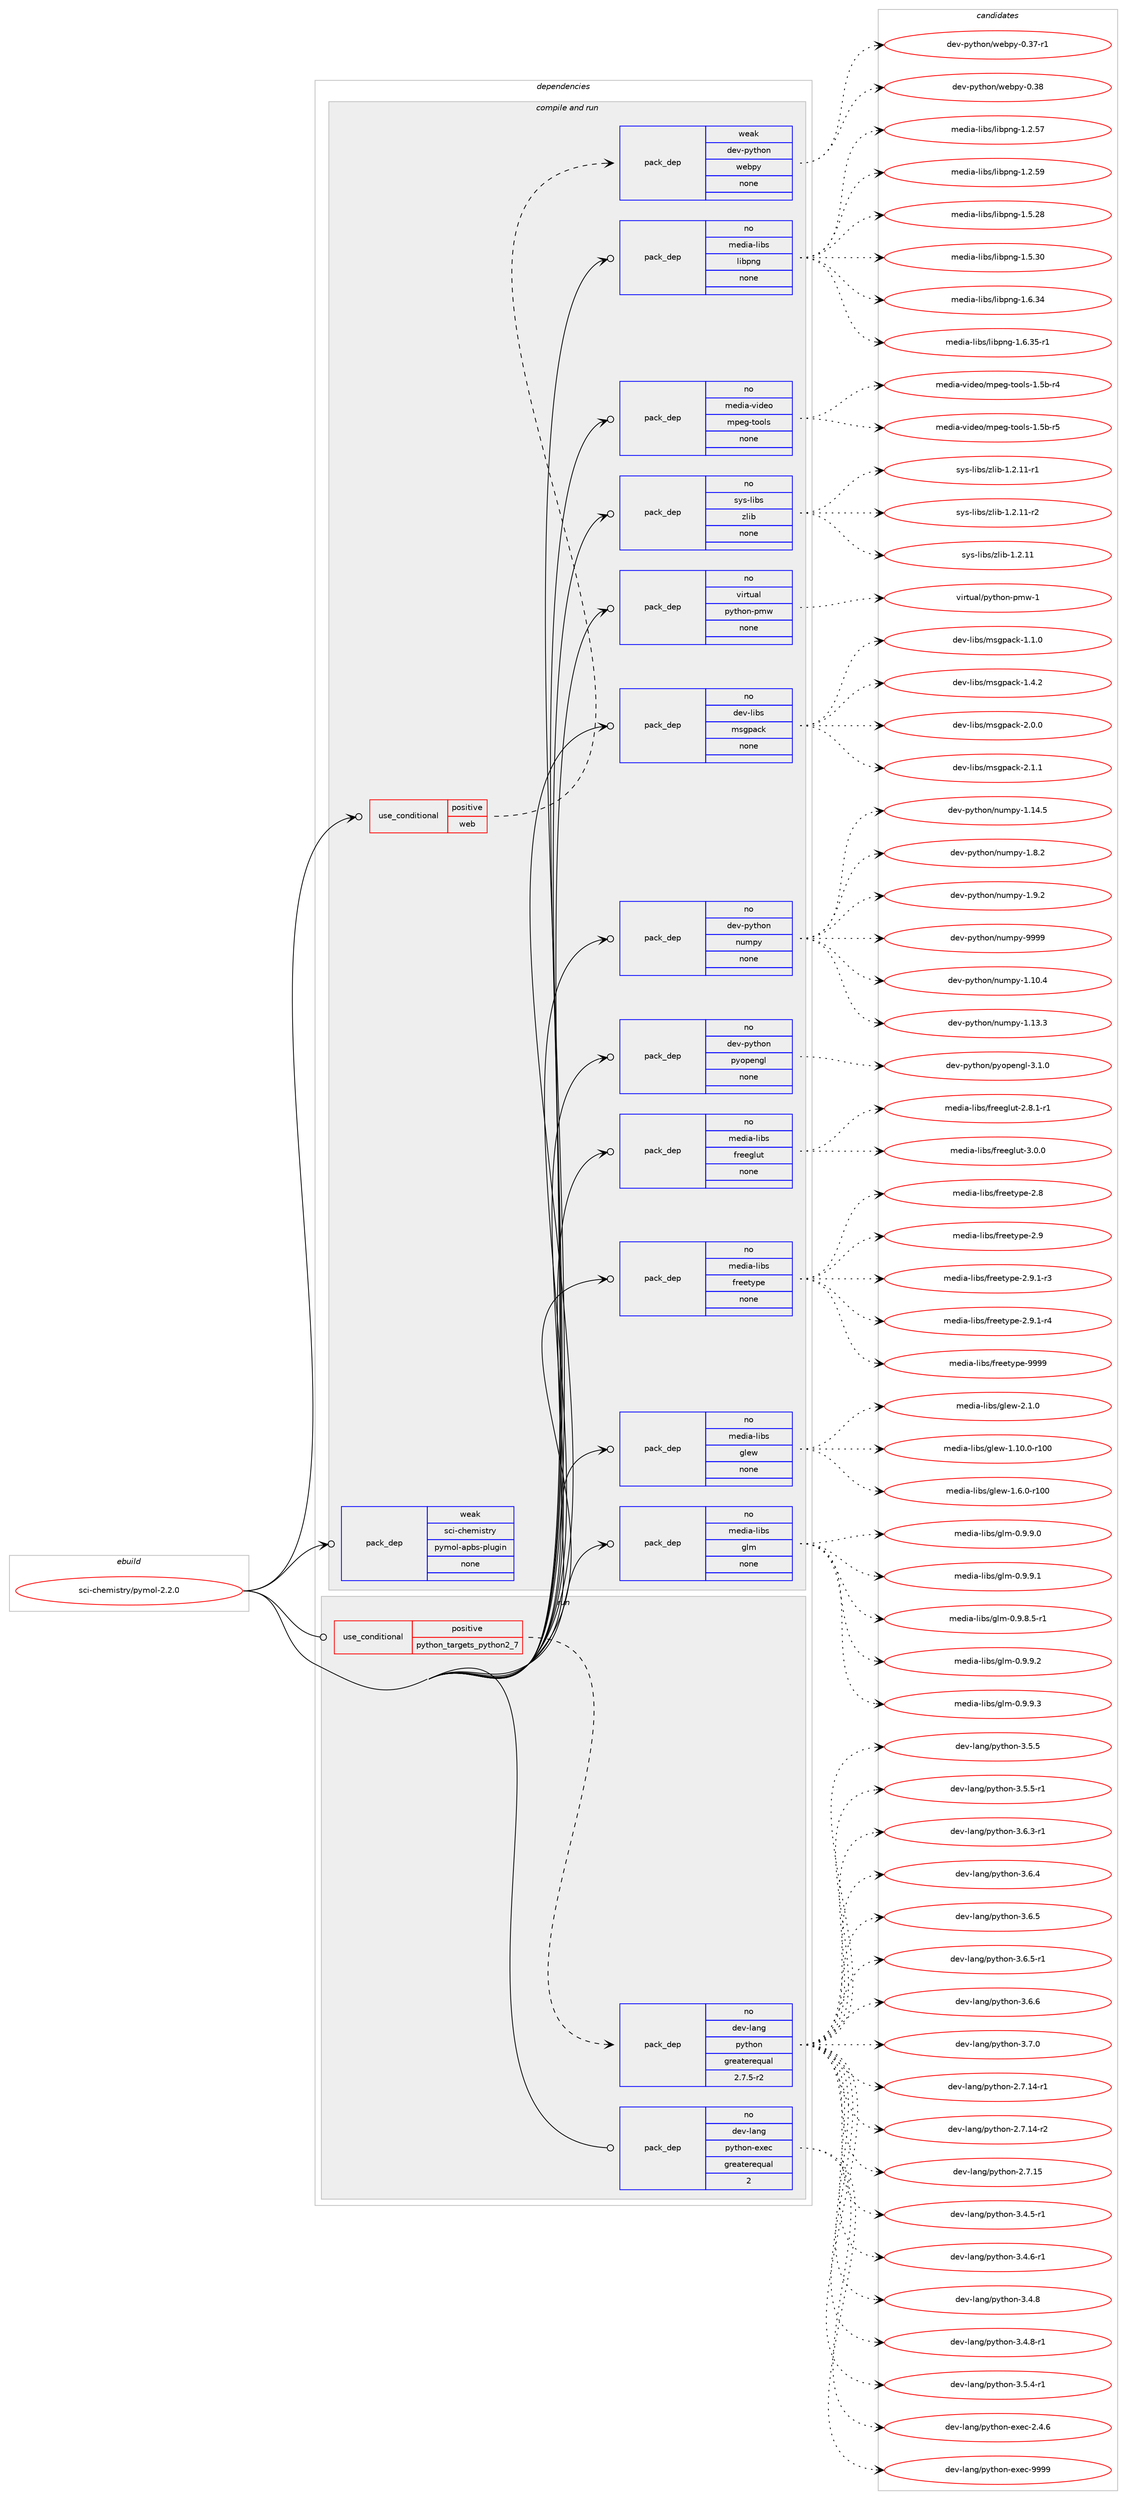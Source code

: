 digraph prolog {

# *************
# Graph options
# *************

newrank=true;
concentrate=true;
compound=true;
graph [rankdir=LR,fontname=Helvetica,fontsize=10,ranksep=1.5];#, ranksep=2.5, nodesep=0.2];
edge  [arrowhead=vee];
node  [fontname=Helvetica,fontsize=10];

# **********
# The ebuild
# **********

subgraph cluster_leftcol {
color=gray;
rank=same;
label=<<i>ebuild</i>>;
id [label="sci-chemistry/pymol-2.2.0", color=red, width=4, href="../sci-chemistry/pymol-2.2.0.svg"];
}

# ****************
# The dependencies
# ****************

subgraph cluster_midcol {
color=gray;
label=<<i>dependencies</i>>;
subgraph cluster_compile {
fillcolor="#eeeeee";
style=filled;
label=<<i>compile</i>>;
}
subgraph cluster_compileandrun {
fillcolor="#eeeeee";
style=filled;
label=<<i>compile and run</i>>;
subgraph cond1100 {
dependency6466 [label=<<TABLE BORDER="0" CELLBORDER="1" CELLSPACING="0" CELLPADDING="4"><TR><TD ROWSPAN="3" CELLPADDING="10">use_conditional</TD></TR><TR><TD>positive</TD></TR><TR><TD>web</TD></TR></TABLE>>, shape=none, color=red];
subgraph pack5204 {
dependency6467 [label=<<TABLE BORDER="0" CELLBORDER="1" CELLSPACING="0" CELLPADDING="4" WIDTH="220"><TR><TD ROWSPAN="6" CELLPADDING="30">pack_dep</TD></TR><TR><TD WIDTH="110">weak</TD></TR><TR><TD>dev-python</TD></TR><TR><TD>webpy</TD></TR><TR><TD>none</TD></TR><TR><TD></TD></TR></TABLE>>, shape=none, color=blue];
}
dependency6466:e -> dependency6467:w [weight=20,style="dashed",arrowhead="vee"];
}
id:e -> dependency6466:w [weight=20,style="solid",arrowhead="odotvee"];
subgraph pack5205 {
dependency6468 [label=<<TABLE BORDER="0" CELLBORDER="1" CELLSPACING="0" CELLPADDING="4" WIDTH="220"><TR><TD ROWSPAN="6" CELLPADDING="30">pack_dep</TD></TR><TR><TD WIDTH="110">no</TD></TR><TR><TD>dev-libs</TD></TR><TR><TD>msgpack</TD></TR><TR><TD>none</TD></TR><TR><TD></TD></TR></TABLE>>, shape=none, color=blue];
}
id:e -> dependency6468:w [weight=20,style="solid",arrowhead="odotvee"];
subgraph pack5206 {
dependency6469 [label=<<TABLE BORDER="0" CELLBORDER="1" CELLSPACING="0" CELLPADDING="4" WIDTH="220"><TR><TD ROWSPAN="6" CELLPADDING="30">pack_dep</TD></TR><TR><TD WIDTH="110">no</TD></TR><TR><TD>dev-python</TD></TR><TR><TD>numpy</TD></TR><TR><TD>none</TD></TR><TR><TD></TD></TR></TABLE>>, shape=none, color=blue];
}
id:e -> dependency6469:w [weight=20,style="solid",arrowhead="odotvee"];
subgraph pack5207 {
dependency6470 [label=<<TABLE BORDER="0" CELLBORDER="1" CELLSPACING="0" CELLPADDING="4" WIDTH="220"><TR><TD ROWSPAN="6" CELLPADDING="30">pack_dep</TD></TR><TR><TD WIDTH="110">no</TD></TR><TR><TD>dev-python</TD></TR><TR><TD>pyopengl</TD></TR><TR><TD>none</TD></TR><TR><TD></TD></TR></TABLE>>, shape=none, color=blue];
}
id:e -> dependency6470:w [weight=20,style="solid",arrowhead="odotvee"];
subgraph pack5208 {
dependency6471 [label=<<TABLE BORDER="0" CELLBORDER="1" CELLSPACING="0" CELLPADDING="4" WIDTH="220"><TR><TD ROWSPAN="6" CELLPADDING="30">pack_dep</TD></TR><TR><TD WIDTH="110">no</TD></TR><TR><TD>media-libs</TD></TR><TR><TD>freeglut</TD></TR><TR><TD>none</TD></TR><TR><TD></TD></TR></TABLE>>, shape=none, color=blue];
}
id:e -> dependency6471:w [weight=20,style="solid",arrowhead="odotvee"];
subgraph pack5209 {
dependency6472 [label=<<TABLE BORDER="0" CELLBORDER="1" CELLSPACING="0" CELLPADDING="4" WIDTH="220"><TR><TD ROWSPAN="6" CELLPADDING="30">pack_dep</TD></TR><TR><TD WIDTH="110">no</TD></TR><TR><TD>media-libs</TD></TR><TR><TD>freetype</TD></TR><TR><TD>none</TD></TR><TR><TD></TD></TR></TABLE>>, shape=none, color=blue];
}
id:e -> dependency6472:w [weight=20,style="solid",arrowhead="odotvee"];
subgraph pack5210 {
dependency6473 [label=<<TABLE BORDER="0" CELLBORDER="1" CELLSPACING="0" CELLPADDING="4" WIDTH="220"><TR><TD ROWSPAN="6" CELLPADDING="30">pack_dep</TD></TR><TR><TD WIDTH="110">no</TD></TR><TR><TD>media-libs</TD></TR><TR><TD>glew</TD></TR><TR><TD>none</TD></TR><TR><TD></TD></TR></TABLE>>, shape=none, color=blue];
}
id:e -> dependency6473:w [weight=20,style="solid",arrowhead="odotvee"];
subgraph pack5211 {
dependency6474 [label=<<TABLE BORDER="0" CELLBORDER="1" CELLSPACING="0" CELLPADDING="4" WIDTH="220"><TR><TD ROWSPAN="6" CELLPADDING="30">pack_dep</TD></TR><TR><TD WIDTH="110">no</TD></TR><TR><TD>media-libs</TD></TR><TR><TD>glm</TD></TR><TR><TD>none</TD></TR><TR><TD></TD></TR></TABLE>>, shape=none, color=blue];
}
id:e -> dependency6474:w [weight=20,style="solid",arrowhead="odotvee"];
subgraph pack5212 {
dependency6475 [label=<<TABLE BORDER="0" CELLBORDER="1" CELLSPACING="0" CELLPADDING="4" WIDTH="220"><TR><TD ROWSPAN="6" CELLPADDING="30">pack_dep</TD></TR><TR><TD WIDTH="110">no</TD></TR><TR><TD>media-libs</TD></TR><TR><TD>libpng</TD></TR><TR><TD>none</TD></TR><TR><TD></TD></TR></TABLE>>, shape=none, color=blue];
}
id:e -> dependency6475:w [weight=20,style="solid",arrowhead="odotvee"];
subgraph pack5213 {
dependency6476 [label=<<TABLE BORDER="0" CELLBORDER="1" CELLSPACING="0" CELLPADDING="4" WIDTH="220"><TR><TD ROWSPAN="6" CELLPADDING="30">pack_dep</TD></TR><TR><TD WIDTH="110">no</TD></TR><TR><TD>media-video</TD></TR><TR><TD>mpeg-tools</TD></TR><TR><TD>none</TD></TR><TR><TD></TD></TR></TABLE>>, shape=none, color=blue];
}
id:e -> dependency6476:w [weight=20,style="solid",arrowhead="odotvee"];
subgraph pack5214 {
dependency6477 [label=<<TABLE BORDER="0" CELLBORDER="1" CELLSPACING="0" CELLPADDING="4" WIDTH="220"><TR><TD ROWSPAN="6" CELLPADDING="30">pack_dep</TD></TR><TR><TD WIDTH="110">no</TD></TR><TR><TD>sys-libs</TD></TR><TR><TD>zlib</TD></TR><TR><TD>none</TD></TR><TR><TD></TD></TR></TABLE>>, shape=none, color=blue];
}
id:e -> dependency6477:w [weight=20,style="solid",arrowhead="odotvee"];
subgraph pack5215 {
dependency6478 [label=<<TABLE BORDER="0" CELLBORDER="1" CELLSPACING="0" CELLPADDING="4" WIDTH="220"><TR><TD ROWSPAN="6" CELLPADDING="30">pack_dep</TD></TR><TR><TD WIDTH="110">no</TD></TR><TR><TD>virtual</TD></TR><TR><TD>python-pmw</TD></TR><TR><TD>none</TD></TR><TR><TD></TD></TR></TABLE>>, shape=none, color=blue];
}
id:e -> dependency6478:w [weight=20,style="solid",arrowhead="odotvee"];
subgraph pack5216 {
dependency6479 [label=<<TABLE BORDER="0" CELLBORDER="1" CELLSPACING="0" CELLPADDING="4" WIDTH="220"><TR><TD ROWSPAN="6" CELLPADDING="30">pack_dep</TD></TR><TR><TD WIDTH="110">weak</TD></TR><TR><TD>sci-chemistry</TD></TR><TR><TD>pymol-apbs-plugin</TD></TR><TR><TD>none</TD></TR><TR><TD></TD></TR></TABLE>>, shape=none, color=blue];
}
id:e -> dependency6479:w [weight=20,style="solid",arrowhead="odotvee"];
}
subgraph cluster_run {
fillcolor="#eeeeee";
style=filled;
label=<<i>run</i>>;
subgraph cond1101 {
dependency6480 [label=<<TABLE BORDER="0" CELLBORDER="1" CELLSPACING="0" CELLPADDING="4"><TR><TD ROWSPAN="3" CELLPADDING="10">use_conditional</TD></TR><TR><TD>positive</TD></TR><TR><TD>python_targets_python2_7</TD></TR></TABLE>>, shape=none, color=red];
subgraph pack5217 {
dependency6481 [label=<<TABLE BORDER="0" CELLBORDER="1" CELLSPACING="0" CELLPADDING="4" WIDTH="220"><TR><TD ROWSPAN="6" CELLPADDING="30">pack_dep</TD></TR><TR><TD WIDTH="110">no</TD></TR><TR><TD>dev-lang</TD></TR><TR><TD>python</TD></TR><TR><TD>greaterequal</TD></TR><TR><TD>2.7.5-r2</TD></TR></TABLE>>, shape=none, color=blue];
}
dependency6480:e -> dependency6481:w [weight=20,style="dashed",arrowhead="vee"];
}
id:e -> dependency6480:w [weight=20,style="solid",arrowhead="odot"];
subgraph pack5218 {
dependency6482 [label=<<TABLE BORDER="0" CELLBORDER="1" CELLSPACING="0" CELLPADDING="4" WIDTH="220"><TR><TD ROWSPAN="6" CELLPADDING="30">pack_dep</TD></TR><TR><TD WIDTH="110">no</TD></TR><TR><TD>dev-lang</TD></TR><TR><TD>python-exec</TD></TR><TR><TD>greaterequal</TD></TR><TR><TD>2</TD></TR></TABLE>>, shape=none, color=blue];
}
id:e -> dependency6482:w [weight=20,style="solid",arrowhead="odot"];
}
}

# **************
# The candidates
# **************

subgraph cluster_choices {
rank=same;
color=gray;
label=<<i>candidates</i>>;

subgraph choice5204 {
color=black;
nodesep=1;
choice10010111845112121116104111110471191019811212145484651554511449 [label="dev-python/webpy-0.37-r1", color=red, width=4,href="../dev-python/webpy-0.37-r1.svg"];
choice1001011184511212111610411111047119101981121214548465156 [label="dev-python/webpy-0.38", color=red, width=4,href="../dev-python/webpy-0.38.svg"];
dependency6467:e -> choice10010111845112121116104111110471191019811212145484651554511449:w [style=dotted,weight="100"];
dependency6467:e -> choice1001011184511212111610411111047119101981121214548465156:w [style=dotted,weight="100"];
}
subgraph choice5205 {
color=black;
nodesep=1;
choice1001011184510810598115471091151031129799107454946494648 [label="dev-libs/msgpack-1.1.0", color=red, width=4,href="../dev-libs/msgpack-1.1.0.svg"];
choice1001011184510810598115471091151031129799107454946524650 [label="dev-libs/msgpack-1.4.2", color=red, width=4,href="../dev-libs/msgpack-1.4.2.svg"];
choice1001011184510810598115471091151031129799107455046484648 [label="dev-libs/msgpack-2.0.0", color=red, width=4,href="../dev-libs/msgpack-2.0.0.svg"];
choice1001011184510810598115471091151031129799107455046494649 [label="dev-libs/msgpack-2.1.1", color=red, width=4,href="../dev-libs/msgpack-2.1.1.svg"];
dependency6468:e -> choice1001011184510810598115471091151031129799107454946494648:w [style=dotted,weight="100"];
dependency6468:e -> choice1001011184510810598115471091151031129799107454946524650:w [style=dotted,weight="100"];
dependency6468:e -> choice1001011184510810598115471091151031129799107455046484648:w [style=dotted,weight="100"];
dependency6468:e -> choice1001011184510810598115471091151031129799107455046494649:w [style=dotted,weight="100"];
}
subgraph choice5206 {
color=black;
nodesep=1;
choice100101118451121211161041111104711011710911212145494649484652 [label="dev-python/numpy-1.10.4", color=red, width=4,href="../dev-python/numpy-1.10.4.svg"];
choice100101118451121211161041111104711011710911212145494649514651 [label="dev-python/numpy-1.13.3", color=red, width=4,href="../dev-python/numpy-1.13.3.svg"];
choice100101118451121211161041111104711011710911212145494649524653 [label="dev-python/numpy-1.14.5", color=red, width=4,href="../dev-python/numpy-1.14.5.svg"];
choice1001011184511212111610411111047110117109112121454946564650 [label="dev-python/numpy-1.8.2", color=red, width=4,href="../dev-python/numpy-1.8.2.svg"];
choice1001011184511212111610411111047110117109112121454946574650 [label="dev-python/numpy-1.9.2", color=red, width=4,href="../dev-python/numpy-1.9.2.svg"];
choice10010111845112121116104111110471101171091121214557575757 [label="dev-python/numpy-9999", color=red, width=4,href="../dev-python/numpy-9999.svg"];
dependency6469:e -> choice100101118451121211161041111104711011710911212145494649484652:w [style=dotted,weight="100"];
dependency6469:e -> choice100101118451121211161041111104711011710911212145494649514651:w [style=dotted,weight="100"];
dependency6469:e -> choice100101118451121211161041111104711011710911212145494649524653:w [style=dotted,weight="100"];
dependency6469:e -> choice1001011184511212111610411111047110117109112121454946564650:w [style=dotted,weight="100"];
dependency6469:e -> choice1001011184511212111610411111047110117109112121454946574650:w [style=dotted,weight="100"];
dependency6469:e -> choice10010111845112121116104111110471101171091121214557575757:w [style=dotted,weight="100"];
}
subgraph choice5207 {
color=black;
nodesep=1;
choice1001011184511212111610411111047112121111112101110103108455146494648 [label="dev-python/pyopengl-3.1.0", color=red, width=4,href="../dev-python/pyopengl-3.1.0.svg"];
dependency6470:e -> choice1001011184511212111610411111047112121111112101110103108455146494648:w [style=dotted,weight="100"];
}
subgraph choice5208 {
color=black;
nodesep=1;
choice109101100105974510810598115471021141011011031081171164550465646494511449 [label="media-libs/freeglut-2.8.1-r1", color=red, width=4,href="../media-libs/freeglut-2.8.1-r1.svg"];
choice10910110010597451081059811547102114101101103108117116455146484648 [label="media-libs/freeglut-3.0.0", color=red, width=4,href="../media-libs/freeglut-3.0.0.svg"];
dependency6471:e -> choice109101100105974510810598115471021141011011031081171164550465646494511449:w [style=dotted,weight="100"];
dependency6471:e -> choice10910110010597451081059811547102114101101103108117116455146484648:w [style=dotted,weight="100"];
}
subgraph choice5209 {
color=black;
nodesep=1;
choice1091011001059745108105981154710211410110111612111210145504656 [label="media-libs/freetype-2.8", color=red, width=4,href="../media-libs/freetype-2.8.svg"];
choice1091011001059745108105981154710211410110111612111210145504657 [label="media-libs/freetype-2.9", color=red, width=4,href="../media-libs/freetype-2.9.svg"];
choice109101100105974510810598115471021141011011161211121014550465746494511451 [label="media-libs/freetype-2.9.1-r3", color=red, width=4,href="../media-libs/freetype-2.9.1-r3.svg"];
choice109101100105974510810598115471021141011011161211121014550465746494511452 [label="media-libs/freetype-2.9.1-r4", color=red, width=4,href="../media-libs/freetype-2.9.1-r4.svg"];
choice109101100105974510810598115471021141011011161211121014557575757 [label="media-libs/freetype-9999", color=red, width=4,href="../media-libs/freetype-9999.svg"];
dependency6472:e -> choice1091011001059745108105981154710211410110111612111210145504656:w [style=dotted,weight="100"];
dependency6472:e -> choice1091011001059745108105981154710211410110111612111210145504657:w [style=dotted,weight="100"];
dependency6472:e -> choice109101100105974510810598115471021141011011161211121014550465746494511451:w [style=dotted,weight="100"];
dependency6472:e -> choice109101100105974510810598115471021141011011161211121014550465746494511452:w [style=dotted,weight="100"];
dependency6472:e -> choice109101100105974510810598115471021141011011161211121014557575757:w [style=dotted,weight="100"];
}
subgraph choice5210 {
color=black;
nodesep=1;
choice109101100105974510810598115471031081011194549464948464845114494848 [label="media-libs/glew-1.10.0-r100", color=red, width=4,href="../media-libs/glew-1.10.0-r100.svg"];
choice1091011001059745108105981154710310810111945494654464845114494848 [label="media-libs/glew-1.6.0-r100", color=red, width=4,href="../media-libs/glew-1.6.0-r100.svg"];
choice10910110010597451081059811547103108101119455046494648 [label="media-libs/glew-2.1.0", color=red, width=4,href="../media-libs/glew-2.1.0.svg"];
dependency6473:e -> choice109101100105974510810598115471031081011194549464948464845114494848:w [style=dotted,weight="100"];
dependency6473:e -> choice1091011001059745108105981154710310810111945494654464845114494848:w [style=dotted,weight="100"];
dependency6473:e -> choice10910110010597451081059811547103108101119455046494648:w [style=dotted,weight="100"];
}
subgraph choice5211 {
color=black;
nodesep=1;
choice109101100105974510810598115471031081094548465746574648 [label="media-libs/glm-0.9.9.0", color=red, width=4,href="../media-libs/glm-0.9.9.0.svg"];
choice109101100105974510810598115471031081094548465746574649 [label="media-libs/glm-0.9.9.1", color=red, width=4,href="../media-libs/glm-0.9.9.1.svg"];
choice1091011001059745108105981154710310810945484657465646534511449 [label="media-libs/glm-0.9.8.5-r1", color=red, width=4,href="../media-libs/glm-0.9.8.5-r1.svg"];
choice109101100105974510810598115471031081094548465746574650 [label="media-libs/glm-0.9.9.2", color=red, width=4,href="../media-libs/glm-0.9.9.2.svg"];
choice109101100105974510810598115471031081094548465746574651 [label="media-libs/glm-0.9.9.3", color=red, width=4,href="../media-libs/glm-0.9.9.3.svg"];
dependency6474:e -> choice109101100105974510810598115471031081094548465746574648:w [style=dotted,weight="100"];
dependency6474:e -> choice109101100105974510810598115471031081094548465746574649:w [style=dotted,weight="100"];
dependency6474:e -> choice1091011001059745108105981154710310810945484657465646534511449:w [style=dotted,weight="100"];
dependency6474:e -> choice109101100105974510810598115471031081094548465746574650:w [style=dotted,weight="100"];
dependency6474:e -> choice109101100105974510810598115471031081094548465746574651:w [style=dotted,weight="100"];
}
subgraph choice5212 {
color=black;
nodesep=1;
choice109101100105974510810598115471081059811211010345494650465355 [label="media-libs/libpng-1.2.57", color=red, width=4,href="../media-libs/libpng-1.2.57.svg"];
choice109101100105974510810598115471081059811211010345494650465357 [label="media-libs/libpng-1.2.59", color=red, width=4,href="../media-libs/libpng-1.2.59.svg"];
choice109101100105974510810598115471081059811211010345494653465056 [label="media-libs/libpng-1.5.28", color=red, width=4,href="../media-libs/libpng-1.5.28.svg"];
choice109101100105974510810598115471081059811211010345494653465148 [label="media-libs/libpng-1.5.30", color=red, width=4,href="../media-libs/libpng-1.5.30.svg"];
choice109101100105974510810598115471081059811211010345494654465152 [label="media-libs/libpng-1.6.34", color=red, width=4,href="../media-libs/libpng-1.6.34.svg"];
choice1091011001059745108105981154710810598112110103454946544651534511449 [label="media-libs/libpng-1.6.35-r1", color=red, width=4,href="../media-libs/libpng-1.6.35-r1.svg"];
dependency6475:e -> choice109101100105974510810598115471081059811211010345494650465355:w [style=dotted,weight="100"];
dependency6475:e -> choice109101100105974510810598115471081059811211010345494650465357:w [style=dotted,weight="100"];
dependency6475:e -> choice109101100105974510810598115471081059811211010345494653465056:w [style=dotted,weight="100"];
dependency6475:e -> choice109101100105974510810598115471081059811211010345494653465148:w [style=dotted,weight="100"];
dependency6475:e -> choice109101100105974510810598115471081059811211010345494654465152:w [style=dotted,weight="100"];
dependency6475:e -> choice1091011001059745108105981154710810598112110103454946544651534511449:w [style=dotted,weight="100"];
}
subgraph choice5213 {
color=black;
nodesep=1;
choice1091011001059745118105100101111471091121011034511611111110811545494653984511452 [label="media-video/mpeg-tools-1.5b-r4", color=red, width=4,href="../media-video/mpeg-tools-1.5b-r4.svg"];
choice1091011001059745118105100101111471091121011034511611111110811545494653984511453 [label="media-video/mpeg-tools-1.5b-r5", color=red, width=4,href="../media-video/mpeg-tools-1.5b-r5.svg"];
dependency6476:e -> choice1091011001059745118105100101111471091121011034511611111110811545494653984511452:w [style=dotted,weight="100"];
dependency6476:e -> choice1091011001059745118105100101111471091121011034511611111110811545494653984511453:w [style=dotted,weight="100"];
}
subgraph choice5214 {
color=black;
nodesep=1;
choice1151211154510810598115471221081059845494650464949 [label="sys-libs/zlib-1.2.11", color=red, width=4,href="../sys-libs/zlib-1.2.11.svg"];
choice11512111545108105981154712210810598454946504649494511449 [label="sys-libs/zlib-1.2.11-r1", color=red, width=4,href="../sys-libs/zlib-1.2.11-r1.svg"];
choice11512111545108105981154712210810598454946504649494511450 [label="sys-libs/zlib-1.2.11-r2", color=red, width=4,href="../sys-libs/zlib-1.2.11-r2.svg"];
dependency6477:e -> choice1151211154510810598115471221081059845494650464949:w [style=dotted,weight="100"];
dependency6477:e -> choice11512111545108105981154712210810598454946504649494511449:w [style=dotted,weight="100"];
dependency6477:e -> choice11512111545108105981154712210810598454946504649494511450:w [style=dotted,weight="100"];
}
subgraph choice5215 {
color=black;
nodesep=1;
choice1181051141161179710847112121116104111110451121091194549 [label="virtual/python-pmw-1", color=red, width=4,href="../virtual/python-pmw-1.svg"];
dependency6478:e -> choice1181051141161179710847112121116104111110451121091194549:w [style=dotted,weight="100"];
}
subgraph choice5216 {
color=black;
nodesep=1;
}
subgraph choice5217 {
color=black;
nodesep=1;
choice100101118451089711010347112121116104111110455046554649524511449 [label="dev-lang/python-2.7.14-r1", color=red, width=4,href="../dev-lang/python-2.7.14-r1.svg"];
choice100101118451089711010347112121116104111110455046554649524511450 [label="dev-lang/python-2.7.14-r2", color=red, width=4,href="../dev-lang/python-2.7.14-r2.svg"];
choice10010111845108971101034711212111610411111045504655464953 [label="dev-lang/python-2.7.15", color=red, width=4,href="../dev-lang/python-2.7.15.svg"];
choice1001011184510897110103471121211161041111104551465246534511449 [label="dev-lang/python-3.4.5-r1", color=red, width=4,href="../dev-lang/python-3.4.5-r1.svg"];
choice1001011184510897110103471121211161041111104551465246544511449 [label="dev-lang/python-3.4.6-r1", color=red, width=4,href="../dev-lang/python-3.4.6-r1.svg"];
choice100101118451089711010347112121116104111110455146524656 [label="dev-lang/python-3.4.8", color=red, width=4,href="../dev-lang/python-3.4.8.svg"];
choice1001011184510897110103471121211161041111104551465246564511449 [label="dev-lang/python-3.4.8-r1", color=red, width=4,href="../dev-lang/python-3.4.8-r1.svg"];
choice1001011184510897110103471121211161041111104551465346524511449 [label="dev-lang/python-3.5.4-r1", color=red, width=4,href="../dev-lang/python-3.5.4-r1.svg"];
choice100101118451089711010347112121116104111110455146534653 [label="dev-lang/python-3.5.5", color=red, width=4,href="../dev-lang/python-3.5.5.svg"];
choice1001011184510897110103471121211161041111104551465346534511449 [label="dev-lang/python-3.5.5-r1", color=red, width=4,href="../dev-lang/python-3.5.5-r1.svg"];
choice1001011184510897110103471121211161041111104551465446514511449 [label="dev-lang/python-3.6.3-r1", color=red, width=4,href="../dev-lang/python-3.6.3-r1.svg"];
choice100101118451089711010347112121116104111110455146544652 [label="dev-lang/python-3.6.4", color=red, width=4,href="../dev-lang/python-3.6.4.svg"];
choice100101118451089711010347112121116104111110455146544653 [label="dev-lang/python-3.6.5", color=red, width=4,href="../dev-lang/python-3.6.5.svg"];
choice1001011184510897110103471121211161041111104551465446534511449 [label="dev-lang/python-3.6.5-r1", color=red, width=4,href="../dev-lang/python-3.6.5-r1.svg"];
choice100101118451089711010347112121116104111110455146544654 [label="dev-lang/python-3.6.6", color=red, width=4,href="../dev-lang/python-3.6.6.svg"];
choice100101118451089711010347112121116104111110455146554648 [label="dev-lang/python-3.7.0", color=red, width=4,href="../dev-lang/python-3.7.0.svg"];
dependency6481:e -> choice100101118451089711010347112121116104111110455046554649524511449:w [style=dotted,weight="100"];
dependency6481:e -> choice100101118451089711010347112121116104111110455046554649524511450:w [style=dotted,weight="100"];
dependency6481:e -> choice10010111845108971101034711212111610411111045504655464953:w [style=dotted,weight="100"];
dependency6481:e -> choice1001011184510897110103471121211161041111104551465246534511449:w [style=dotted,weight="100"];
dependency6481:e -> choice1001011184510897110103471121211161041111104551465246544511449:w [style=dotted,weight="100"];
dependency6481:e -> choice100101118451089711010347112121116104111110455146524656:w [style=dotted,weight="100"];
dependency6481:e -> choice1001011184510897110103471121211161041111104551465246564511449:w [style=dotted,weight="100"];
dependency6481:e -> choice1001011184510897110103471121211161041111104551465346524511449:w [style=dotted,weight="100"];
dependency6481:e -> choice100101118451089711010347112121116104111110455146534653:w [style=dotted,weight="100"];
dependency6481:e -> choice1001011184510897110103471121211161041111104551465346534511449:w [style=dotted,weight="100"];
dependency6481:e -> choice1001011184510897110103471121211161041111104551465446514511449:w [style=dotted,weight="100"];
dependency6481:e -> choice100101118451089711010347112121116104111110455146544652:w [style=dotted,weight="100"];
dependency6481:e -> choice100101118451089711010347112121116104111110455146544653:w [style=dotted,weight="100"];
dependency6481:e -> choice1001011184510897110103471121211161041111104551465446534511449:w [style=dotted,weight="100"];
dependency6481:e -> choice100101118451089711010347112121116104111110455146544654:w [style=dotted,weight="100"];
dependency6481:e -> choice100101118451089711010347112121116104111110455146554648:w [style=dotted,weight="100"];
}
subgraph choice5218 {
color=black;
nodesep=1;
choice1001011184510897110103471121211161041111104510112010199455046524654 [label="dev-lang/python-exec-2.4.6", color=red, width=4,href="../dev-lang/python-exec-2.4.6.svg"];
choice10010111845108971101034711212111610411111045101120101994557575757 [label="dev-lang/python-exec-9999", color=red, width=4,href="../dev-lang/python-exec-9999.svg"];
dependency6482:e -> choice1001011184510897110103471121211161041111104510112010199455046524654:w [style=dotted,weight="100"];
dependency6482:e -> choice10010111845108971101034711212111610411111045101120101994557575757:w [style=dotted,weight="100"];
}
}

}
